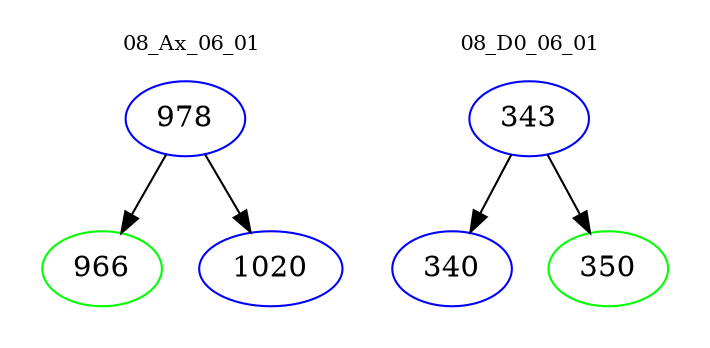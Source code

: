 digraph{
subgraph cluster_0 {
color = white
label = "08_Ax_06_01";
fontsize=10;
T0_978 [label="978", color="blue"]
T0_978 -> T0_966 [color="black"]
T0_966 [label="966", color="green"]
T0_978 -> T0_1020 [color="black"]
T0_1020 [label="1020", color="blue"]
}
subgraph cluster_1 {
color = white
label = "08_D0_06_01";
fontsize=10;
T1_343 [label="343", color="blue"]
T1_343 -> T1_340 [color="black"]
T1_340 [label="340", color="blue"]
T1_343 -> T1_350 [color="black"]
T1_350 [label="350", color="green"]
}
}
